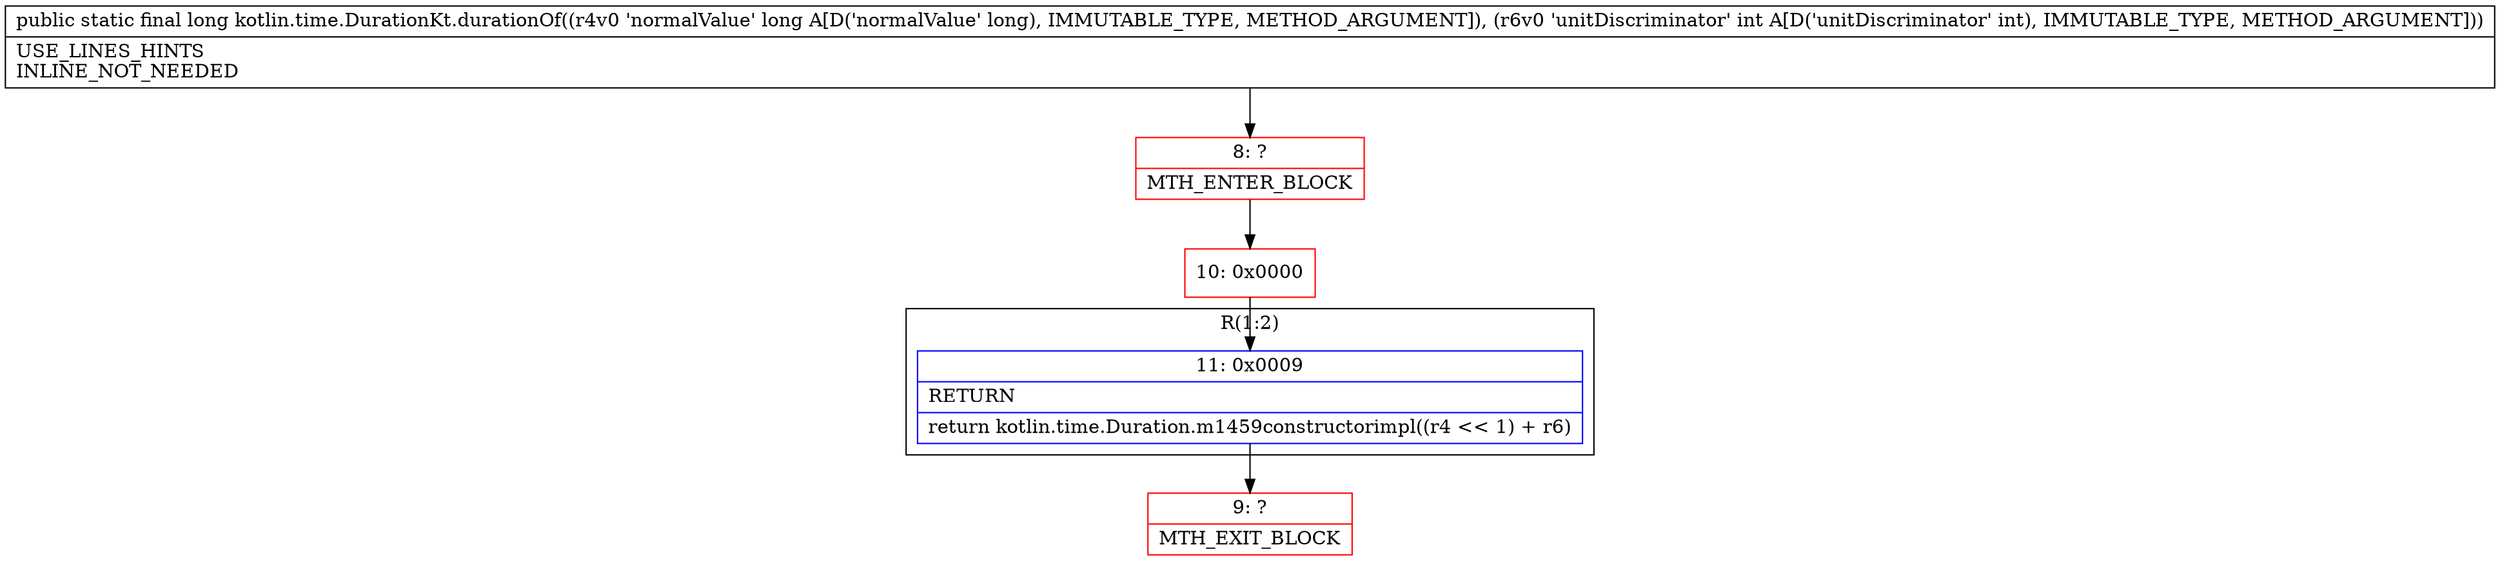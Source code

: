 digraph "CFG forkotlin.time.DurationKt.durationOf(JI)J" {
subgraph cluster_Region_1257646056 {
label = "R(1:2)";
node [shape=record,color=blue];
Node_11 [shape=record,label="{11\:\ 0x0009|RETURN\l|return kotlin.time.Duration.m1459constructorimpl((r4 \<\< 1) + r6)\l}"];
}
Node_8 [shape=record,color=red,label="{8\:\ ?|MTH_ENTER_BLOCK\l}"];
Node_10 [shape=record,color=red,label="{10\:\ 0x0000}"];
Node_9 [shape=record,color=red,label="{9\:\ ?|MTH_EXIT_BLOCK\l}"];
MethodNode[shape=record,label="{public static final long kotlin.time.DurationKt.durationOf((r4v0 'normalValue' long A[D('normalValue' long), IMMUTABLE_TYPE, METHOD_ARGUMENT]), (r6v0 'unitDiscriminator' int A[D('unitDiscriminator' int), IMMUTABLE_TYPE, METHOD_ARGUMENT]))  | USE_LINES_HINTS\lINLINE_NOT_NEEDED\l}"];
MethodNode -> Node_8;Node_11 -> Node_9;
Node_8 -> Node_10;
Node_10 -> Node_11;
}


